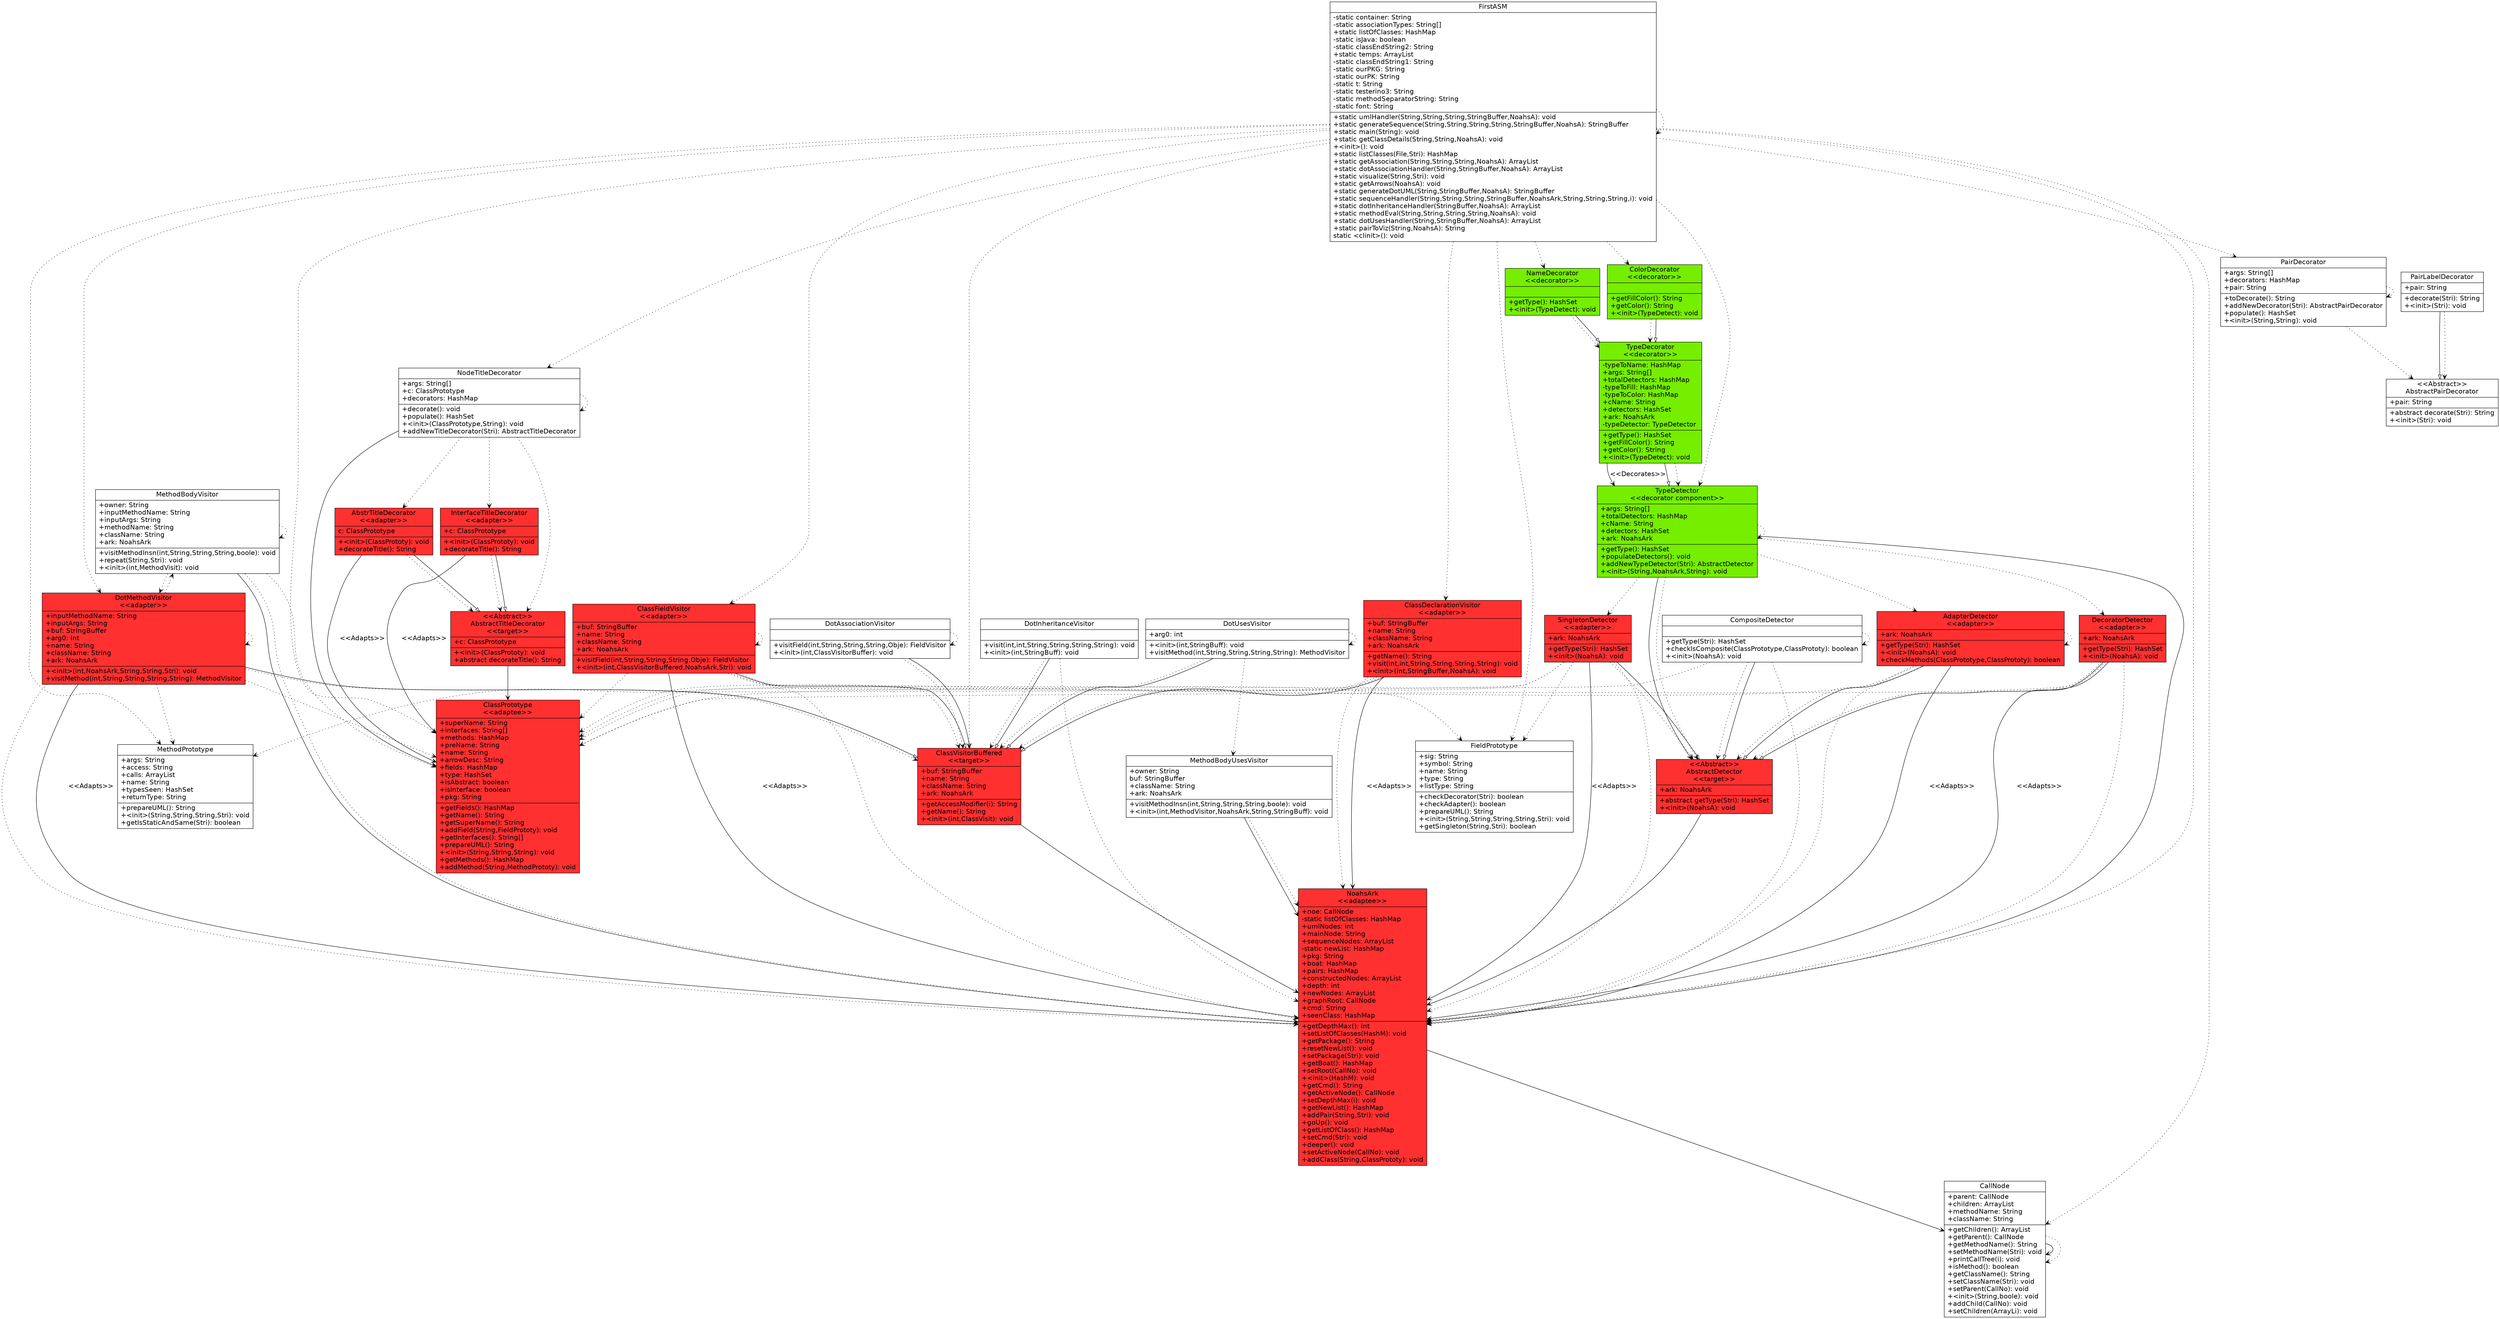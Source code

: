 digraph G{
	fontname = "Bitstream Vera Sans"
	fontsize = 16

node [
	fontname = "Bitstream Vera Sans"
	fontsize = 16

 shape = "record"
]
edge [
	fontname = "Bitstream Vera Sans"
	fontsize = 16
]
InterfaceTitleDecorator [ 
center=true
    label="{
InterfaceTitleDecorator\n\<\<adapter\>\>|+c: ClassPrototype \l | +\<init\>(ClassPrototy): void\l+decorateTitle(): String\l}"color = black
style = filled 
 fillcolor = firebrick1
]
MethodPrototype [ 
center=true
    label="{
MethodPrototype|+args: String \l+access: String \l+calls: ArrayList \l+name: String \l+typesSeen: HashSet \l+returnType: String \l | +prepareUML(): String\l+\<init\>(String,String,String,Stri): void\l+getIsStaticAndSame(Stri): boolean\l}"color = black
style = filled 
 fillcolor = white
]
MethodBodyUsesVisitor [ 
center=true
    label="{
MethodBodyUsesVisitor|+owner: String \lbuf: StringBuffer \l+className: String \l+ark: NoahsArk \l | +visitMethodInsn(int,String,String,String,boole): void\l+\<init\>(int,MethodVisitor,NoahsArk,String,StringBuff): void\l}"color = black
style = filled 
 fillcolor = white
]
MethodBodyVisitor [ 
center=true
    label="{
MethodBodyVisitor|+owner: String \l+inputMethodName: String \l+inputArgs: String \l+methodName: String \l+className: String \l+ark: NoahsArk \l | +visitMethodInsn(int,String,String,String,boole): void\l+repeat(String,Stri): void\l+\<init\>(int,MethodVisit): void\l}"color = black
style = filled 
 fillcolor = white
]
NoahsArk [ 
center=true
    label="{
NoahsArk\n\<\<adaptee\>\>|+noe: CallNode \l-static listOfClasses: HashMap \l+umlNodes: int \l+mainNode: String \l+sequenceNodes: ArrayList \l-static newList: HashMap \l+pkg: String \l+boat: HashMap \l+pairs: HashMap \l+constructedNodes: ArrayList \l+depth: int \l+newNodes: ArrayList \l+graphRoot: CallNode \l+cmd: String \l+seenClass: HashMap \l | +getDepthMax(): int\l+setListOfClasses(HashM): void\l+getPackage(): String\l+resetNewList(): void\l+setPackage(Stri): void\l+getBoat(): HashMap\l+setRoot(CallNo): void\l+\<init\>(HashM): void\l+getCmd(): String\l+getActiveNode(): CallNode\l+setDepthMax(i): void\l+getNewList(): HashMap\l+addPair(String,Stri): void\l+goUp(): void\l+getListOfClass(): HashMap\l+setCmd(Stri): void\l+deeper(): void\l+setActiveNode(CallNo): void\l+addClass(String,ClassPrototy): void\l}"color = black
style = filled 
 fillcolor = firebrick1
]
ClassDeclarationVisitor [ 
center=true
    label="{
ClassDeclarationVisitor\n\<\<adapter\>\>|+buf: StringBuffer \l+name: String \l+className: String \l+ark: NoahsArk \l | +getName(): String\l+visit(int,int,String,String,String,String): void\l+\<init\>(int,StringBuffer,NoahsA): void\l}"color = black
style = filled 
 fillcolor = firebrick1
]
FieldPrototype [ 
center=true
    label="{
FieldPrototype|+sig: String \l+symbol: String \l+name: String \l+type: String \l+listType: String \l | +checkDecorator(Stri): boolean\l+checkAdapter(): boolean\l+prepareUML(): String\l+\<init\>(String,String,String,String,Stri): void\l+getSingleton(String,Stri): boolean\l}"color = black
style = filled 
 fillcolor = white
]
NodeTitleDecorator [ 
center=true
    label="{
NodeTitleDecorator|+args: String[] \l+c: ClassPrototype \l+decorators: HashMap \l | +decorate(): void\l+populate(): HashSet\l+\<init\>(ClassPrototype,String): void\l+addNewTitleDecorator(Stri): AbstractTitleDecorator\l}"color = black
style = filled 
 fillcolor = white
]
DotUsesVisitor [ 
center=true
    label="{
DotUsesVisitor|+arg0: int \l | +\<init\>(int,StringBuff): void\l+visitMethod(int,String,String,String,String): MethodVisitor\l}"color = black
style = filled 
 fillcolor = white
]
PairDecorator [ 
center=true
    label="{
PairDecorator|+args: String[] \l+decorators: HashMap \l+pair: String \l | +toDecorate(): String\l+addNewDecorator(Stri): AbstractPairDecorator\l+populate(): HashSet\l+\<init\>(String,String): void\l}"color = black
style = filled 
 fillcolor = white
]
AbstractTitleDecorator [ 
center=true
    label="{\<\<Abstract\>\>\n
AbstractTitleDecorator\n\<\<target\>\>|+c: ClassPrototype \l | +\<init\>(ClassPrototy): void\l+abstract decorateTitle(): String\l}"color = black
style = filled 
 fillcolor = firebrick1
]
NameDecorator [ 
center=true
    label="{
NameDecorator\n\<\<decorator\>\>| | +getType(): HashSet\l+\<init\>(TypeDetect): void\l}"color = black
style = filled 
 fillcolor = chartreuse2
]
ClassFieldVisitor [ 
center=true
    label="{
ClassFieldVisitor\n\<\<adapter\>\>|+buf: StringBuffer \l+name: String \l+className: String \l+ark: NoahsArk \l | +visitField(int,String,String,String,Obje): FieldVisitor\l+\<init\>(int,ClassVisitorBuffered,NoahsArk,Stri): void\l}"color = black
style = filled 
 fillcolor = firebrick1
]
FirstASM [ 
center=true
    label="{
FirstASM|-static container: String \l-static associationTypes: String[] \l+static listOfClasses: HashMap \l-static isJava: boolean \l-static classEndString2: String \l+static temps: ArrayList \l-static classEndString1: String \l-static ourPKG: String \l-static ourPK: String \l-static t: String \l-static testerino3: String \l-static methodSeparatorString: String \l-static font: String \l | +static umlHandler(String,String,String,StringBuffer,NoahsA): void\l+static generateSequence(String,String,String,String,StringBuffer,NoahsA): StringBuffer\l+static main(String): void\l+static getClassDetails(String,String,NoahsA): void\l+\<init\>(): void\l+static listClasses(File,Stri): HashMap\l+static getAssociation(String,String,String,NoahsA): ArrayList\l+static dotAssociationHandler(String,StringBuffer,NoahsA): ArrayList\l+static visualize(String,Stri): void\l+static getArrows(NoahsA): void\l+static generateDotUML(String,StringBuffer,NoahsA): StringBuffer\l+static sequenceHandler(String,String,String,StringBuffer,NoahsArk,String,String,String,i): void\l+static dotInheritanceHandler(StringBuffer,NoahsA): ArrayList\l+static methodEval(String,String,String,String,NoahsA): void\l+static dotUsesHandler(String,StringBuffer,NoahsA): ArrayList\l+static pairToViz(String,NoahsA): String\lstatic \<clinit\>(): void\l}"color = black
style = filled 
 fillcolor = white
]
TypeDetector [ 
center=true
    label="{
TypeDetector\n\<\<decorator component\>\>|+args: String[] \l+totalDetectors: HashMap \l+cName: String \l+detectors: HashSet \l+ark: NoahsArk \l | +getType(): HashSet\l+populateDetectors(): void\l+addNewTypeDetector(Stri): AbstractDetector\l+\<init\>(String,NoahsArk,String): void\l}"color = black
style = filled 
 fillcolor = chartreuse2
]
PairLabelDecorator [ 
center=true
    label="{
PairLabelDecorator|+pair: String \l | +decorate(Stri): String\l+\<init\>(Stri): void\l}"color = black
style = filled 
 fillcolor = white
]
DecoratorDetector [ 
center=true
    label="{
DecoratorDetector\n\<\<adapter\>\>|+ark: NoahsArk \l | +getType(Stri): HashSet\l+\<init\>(NoahsA): void\l}"color = black
style = filled 
 fillcolor = firebrick1
]
AbstractDetector [ 
center=true
    label="{\<\<Abstract\>\>\n
AbstractDetector\n\<\<target\>\>|+ark: NoahsArk \l | +abstract getType(Stri): HashSet\l+\<init\>(NoahsA): void\l}"color = black
style = filled 
 fillcolor = firebrick1
]
CompositeDetector [ 
center=true
    label="{
CompositeDetector| | +getType(Stri): HashSet\l+checkIsComposite(ClassPrototype,ClassPrototy): boolean\l+\<init\>(NoahsA): void\l}"color = black
style = filled 
 fillcolor = white
]
ClassVisitorBuffered [ 
center=true
    label="{
ClassVisitorBuffered\n\<\<target\>\>|+buf: StringBuffer \l+name: String \l+className: String \l+ark: NoahsArk \l | +getAccessModifier(i): String\l+getName(): String\l+\<init\>(int,ClassVisit): void\l}"color = black
style = filled 
 fillcolor = firebrick1
]
DotMethodVisitor [ 
center=true
    label="{
DotMethodVisitor\n\<\<adapter\>\>|+inputMethodName: String \l+inputArgs: String \l+buf: StringBuffer \l+arg0: int \l+name: String \l+className: String \l+ark: NoahsArk \l | +\<init\>(int,NoahsArk,String,String,Stri): void\l+visitMethod(int,String,String,String,String): MethodVisitor\l}"color = black
style = filled 
 fillcolor = firebrick1
]
AbstrTitleDecorator [ 
center=true
    label="{
AbstrTitleDecorator\n\<\<adapter\>\>|c: ClassPrototype \l | +\<init\>(ClassPrototy): void\l+decorateTitle(): String\l}"color = black
style = filled 
 fillcolor = firebrick1
]
TypeDecorator [ 
center=true
    label="{
TypeDecorator\n\<\<decorator\>\>|-typeToName: HashMap \l+args: String[] \l+totalDetectors: HashMap \l-typeToFill: HashMap \l-typeToColor: HashMap \l+cName: String \l+detectors: HashSet \l+ark: NoahsArk \l-typeDetector: TypeDetector \l | +getType(): HashSet\l+getFillColor(): String\l+getColor(): String\l+\<init\>(TypeDetect): void\l}"color = black
style = filled 
 fillcolor = chartreuse2
]
SingletonDetector [ 
center=true
    label="{
SingletonDetector\n\<\<adapter\>\>|+ark: NoahsArk \l | +getType(Stri): HashSet\l+\<init\>(NoahsA): void\l}"color = black
style = filled 
 fillcolor = firebrick1
]
CallNode [ 
center=true
    label="{
CallNode|+parent: CallNode \l+children: ArrayList \l+methodName: String \l+className: String \l | +getChildren(): ArrayList\l+getParent(): CallNode\l+getMethodName(): String\l+setMethodName(Stri): void\l+printCallTree(i): void\l+isMethod(): boolean\l+getClassName(): String\l+setClassName(Stri): void\l+setParent(CallNo): void\l+\<init\>(String,boole): void\l+addChild(CallNo): void\l+setChildren(ArrayLi): void\l}"color = black
style = filled 
 fillcolor = white
]
ColorDecorator [ 
center=true
    label="{
ColorDecorator\n\<\<decorator\>\>| | +getFillColor(): String\l+getColor(): String\l+\<init\>(TypeDetect): void\l}"color = black
style = filled 
 fillcolor = chartreuse2
]
AdapterDetector [ 
center=true
    label="{
AdapterDetector\n\<\<adapter\>\>|+ark: NoahsArk \l | +getType(Stri): HashSet\l+\<init\>(NoahsA): void\l+checkMethods(ClassPrototype,ClassPrototy): boolean\l}"color = black
style = filled 
 fillcolor = firebrick1
]
ClassPrototype [ 
center=true
    label="{
ClassPrototype\n\<\<adaptee\>\>|+superName: String \l+interfaces: String[] \l+methods: HashMap \l+preName: String \l+name: String \l+arrowDesc: String \l+fields: HashMap \l+type: HashSet \l+isAbstract: boolean \l+isInterface: boolean \l+pkg: String \l | +getFields(): HashMap\l+getName(): String\l+getSuperName(): String\l+addField(String,FieldPrototy): void\l+getInterfaces(): String[]\l+prepareUML(): String\l+\<init\>(String,String,String): void\l+getMethods(): HashMap\l+addMethod(String,MethodPrototy): void\l}"color = black
style = filled 
 fillcolor = firebrick1
]
DotInheritanceVisitor [ 
center=true
    label="{
DotInheritanceVisitor| | +visit(int,int,String,String,String,String): void\l+\<init\>(int,StringBuff): void\l}"color = black
style = filled 
 fillcolor = white
]
DotAssociationVisitor [ 
center=true
    label="{
DotAssociationVisitor| | +visitField(int,String,String,String,Obje): FieldVisitor\l+\<init\>(int,ClassVisitorBuffer): void\l}"color = black
style = filled 
 fillcolor = white
]
AbstractPairDecorator [ 
center=true
    label="{\<\<Abstract\>\>\n
AbstractPairDecorator|+pair: String \l | +abstract decorate(Stri): String\l+\<init\>(Stri): void\l}"color = black
style = filled 
 fillcolor = white
]
InterfaceTitleDecorator -> AbstractTitleDecorator[arrowhead = vee, style = dotted]
InterfaceTitleDecorator -> ClassPrototype [arrowhead = vee,label="\<\<Adapts\>\>"]
InterfaceTitleDecorator -> AbstractTitleDecorator [arrowhead = onormal]
MethodBodyVisitor -> ClassPrototype[arrowhead = vee, style = dotted]
MethodBodyVisitor -> NoahsArk[arrowhead = vee]
MethodBodyVisitor -> DotMethodVisitor[arrowhead = vee, style = dotted]
MethodBodyVisitor -> MethodBodyVisitor[arrowhead = vee, style = dotted]
MethodBodyVisitor -> NoahsArk[arrowhead = vee, style = dotted]
MethodBodyUsesVisitor -> NoahsArk[arrowhead = vee]
MethodBodyUsesVisitor -> NoahsArk[arrowhead = vee, style = dotted]
NoahsArk -> CallNode[arrowhead = vee]
ClassDeclarationVisitor -> ClassPrototype[arrowhead = vee, style = dotted]
ClassDeclarationVisitor -> NoahsArk [arrowhead = vee,label="\<\<Adapts\>\>"]
ClassDeclarationVisitor -> ClassVisitorBuffered[arrowhead = vee, style = dotted]
ClassDeclarationVisitor -> ClassVisitorBuffered [arrowhead = onormal]
ClassDeclarationVisitor -> NoahsArk[arrowhead = vee, style = dotted]
NodeTitleDecorator -> AbstractTitleDecorator[arrowhead = vee, style = dotted]
NodeTitleDecorator -> ClassPrototype[arrowhead = vee]
NodeTitleDecorator -> InterfaceTitleDecorator[arrowhead = vee, style = dotted]
NodeTitleDecorator -> AbstrTitleDecorator[arrowhead = vee, style = dotted]
NodeTitleDecorator -> NodeTitleDecorator[arrowhead = vee, style = dotted]
DotUsesVisitor -> MethodBodyUsesVisitor[arrowhead = vee, style = dotted]
DotUsesVisitor -> ClassVisitorBuffered[arrowhead = vee, style = dotted]
DotUsesVisitor -> DotUsesVisitor[arrowhead = vee, style = dotted]
DotUsesVisitor -> ClassVisitorBuffered [arrowhead = onormal]
PairDecorator -> AbstractPairDecorator[arrowhead = vee, style = dotted]
PairDecorator -> PairDecorator[arrowhead = vee, style = dotted]
AbstractTitleDecorator -> ClassPrototype[arrowhead = vee]
NameDecorator -> TypeDecorator[arrowhead = vee, style = dotted]
NameDecorator -> TypeDecorator [arrowhead = onormal]
ClassFieldVisitor -> ClassPrototype[arrowhead = vee, style = dotted]
ClassFieldVisitor -> NoahsArk [arrowhead = vee,label="\<\<Adapts\>\>"]
ClassFieldVisitor -> ClassFieldVisitor[arrowhead = vee, style = dotted]
ClassFieldVisitor -> ClassVisitorBuffered[arrowhead = vee, style = dotted]
ClassFieldVisitor -> ClassVisitorBuffered [arrowhead = onormal]
ClassFieldVisitor -> NoahsArk[arrowhead = vee, style = dotted]
ClassFieldVisitor -> FieldPrototype[arrowhead = vee, style = dotted]
FirstASM -> FirstASM[arrowhead = vee, style = dotted]
FirstASM -> TypeDetector[arrowhead = vee, style = dotted]
FirstASM -> ClassFieldVisitor[arrowhead = vee, style = dotted]
FirstASM -> ClassVisitorBuffered[arrowhead = vee, style = dotted]
FirstASM -> MethodPrototype[arrowhead = vee, style = dotted]
FirstASM -> CallNode[arrowhead = vee, style = dotted]
FirstASM -> NoahsArk[arrowhead = vee, style = dotted]
FirstASM -> ColorDecorator[arrowhead = vee, style = dotted]
FirstASM -> FieldPrototype[arrowhead = vee, style = dotted]
FirstASM -> ClassPrototype[arrowhead = vee, style = dotted]
FirstASM -> DotMethodVisitor[arrowhead = vee, style = dotted]
FirstASM -> NodeTitleDecorator[arrowhead = vee, style = dotted]
FirstASM -> ClassDeclarationVisitor[arrowhead = vee, style = dotted]
FirstASM -> NameDecorator[arrowhead = vee, style = dotted]
FirstASM -> PairDecorator[arrowhead = vee, style = dotted]
TypeDetector -> TypeDetector[arrowhead = vee, style = dotted]
TypeDetector -> NoahsArk[arrowhead = vee]
TypeDetector -> SingletonDetector[arrowhead = vee, style = dotted]
TypeDetector -> AbstractDetector[arrowhead = vee]
TypeDetector -> AdapterDetector[arrowhead = vee, style = dotted]
TypeDetector -> AbstractDetector[arrowhead = vee, style = dotted]
TypeDetector -> DecoratorDetector[arrowhead = vee, style = dotted]
PairLabelDecorator -> AbstractPairDecorator [arrowhead = onormal]
PairLabelDecorator -> AbstractPairDecorator[arrowhead = vee, style = dotted]
DecoratorDetector -> ClassPrototype[arrowhead = vee, style = dotted]
DecoratorDetector -> NoahsArk [arrowhead = vee,label="\<\<Adapts\>\>"]
DecoratorDetector -> AbstractDetector[arrowhead = vee, style = dotted]
DecoratorDetector -> AbstractDetector [arrowhead = onormal]
DecoratorDetector -> NoahsArk[arrowhead = vee, style = dotted]
CompositeDetector -> ClassPrototype[arrowhead = vee, style = dotted]
CompositeDetector -> AbstractDetector[arrowhead = vee, style = dotted]
CompositeDetector -> AbstractDetector [arrowhead = onormal]
CompositeDetector -> CompositeDetector[arrowhead = vee, style = dotted]
CompositeDetector -> NoahsArk[arrowhead = vee, style = dotted]
AbstractDetector -> NoahsArk[arrowhead = vee]
DotMethodVisitor -> ClassPrototype[arrowhead = vee, style = dotted]
DotMethodVisitor -> NoahsArk [arrowhead = vee,label="\<\<Adapts\>\>"]
DotMethodVisitor -> ClassVisitorBuffered[arrowhead = vee, style = dotted]
DotMethodVisitor -> DotMethodVisitor[arrowhead = vee, style = dotted]
DotMethodVisitor -> MethodBodyVisitor[arrowhead = vee, style = dotted]
DotMethodVisitor -> MethodPrototype[arrowhead = vee, style = dotted]
DotMethodVisitor -> ClassVisitorBuffered [arrowhead = onormal]
DotMethodVisitor -> NoahsArk[arrowhead = vee, style = dotted]
ClassVisitorBuffered -> NoahsArk[arrowhead = vee]
AbstrTitleDecorator -> AbstractTitleDecorator[arrowhead = vee, style = dotted]
AbstrTitleDecorator -> ClassPrototype [arrowhead = vee,label="\<\<Adapts\>\>"]
AbstrTitleDecorator -> AbstractTitleDecorator [arrowhead = onormal]
TypeDecorator -> TypeDetector[arrowhead = vee, style = dotted]
TypeDecorator -> TypeDetector [arrowhead = vee,label="\<\<Decorates\>\>"]
TypeDecorator -> TypeDetector [arrowhead = onormal]
SingletonDetector -> ClassPrototype[arrowhead = vee, style = dotted]
SingletonDetector -> NoahsArk [arrowhead = vee,label="\<\<Adapts\>\>"]
SingletonDetector -> AbstractDetector[arrowhead = vee, style = dotted]
SingletonDetector -> AbstractDetector [arrowhead = onormal]
SingletonDetector -> MethodPrototype[arrowhead = vee, style = dotted]
SingletonDetector -> NoahsArk[arrowhead = vee, style = dotted]
SingletonDetector -> FieldPrototype[arrowhead = vee, style = dotted]
CallNode -> CallNode[arrowhead = vee]
CallNode -> CallNode[arrowhead = vee, style = dotted]
ColorDecorator -> TypeDecorator[arrowhead = vee, style = dotted]
ColorDecorator -> TypeDecorator [arrowhead = onormal]
AdapterDetector -> ClassPrototype[arrowhead = vee, style = dotted]
AdapterDetector -> NoahsArk [arrowhead = vee,label="\<\<Adapts\>\>"]
AdapterDetector -> AdapterDetector[arrowhead = vee, style = dotted]
AdapterDetector -> AbstractDetector[arrowhead = vee, style = dotted]
AdapterDetector -> AbstractDetector [arrowhead = onormal]
AdapterDetector -> NoahsArk[arrowhead = vee, style = dotted]
DotInheritanceVisitor -> ClassVisitorBuffered[arrowhead = vee, style = dotted]
DotInheritanceVisitor -> ClassVisitorBuffered [arrowhead = onormal]
DotInheritanceVisitor -> NoahsArk[arrowhead = vee, style = dotted]
DotAssociationVisitor -> ClassVisitorBuffered[arrowhead = vee, style = dotted]
DotAssociationVisitor -> DotAssociationVisitor[arrowhead = vee, style = dotted]
DotAssociationVisitor -> ClassVisitorBuffered [arrowhead = onormal]


}